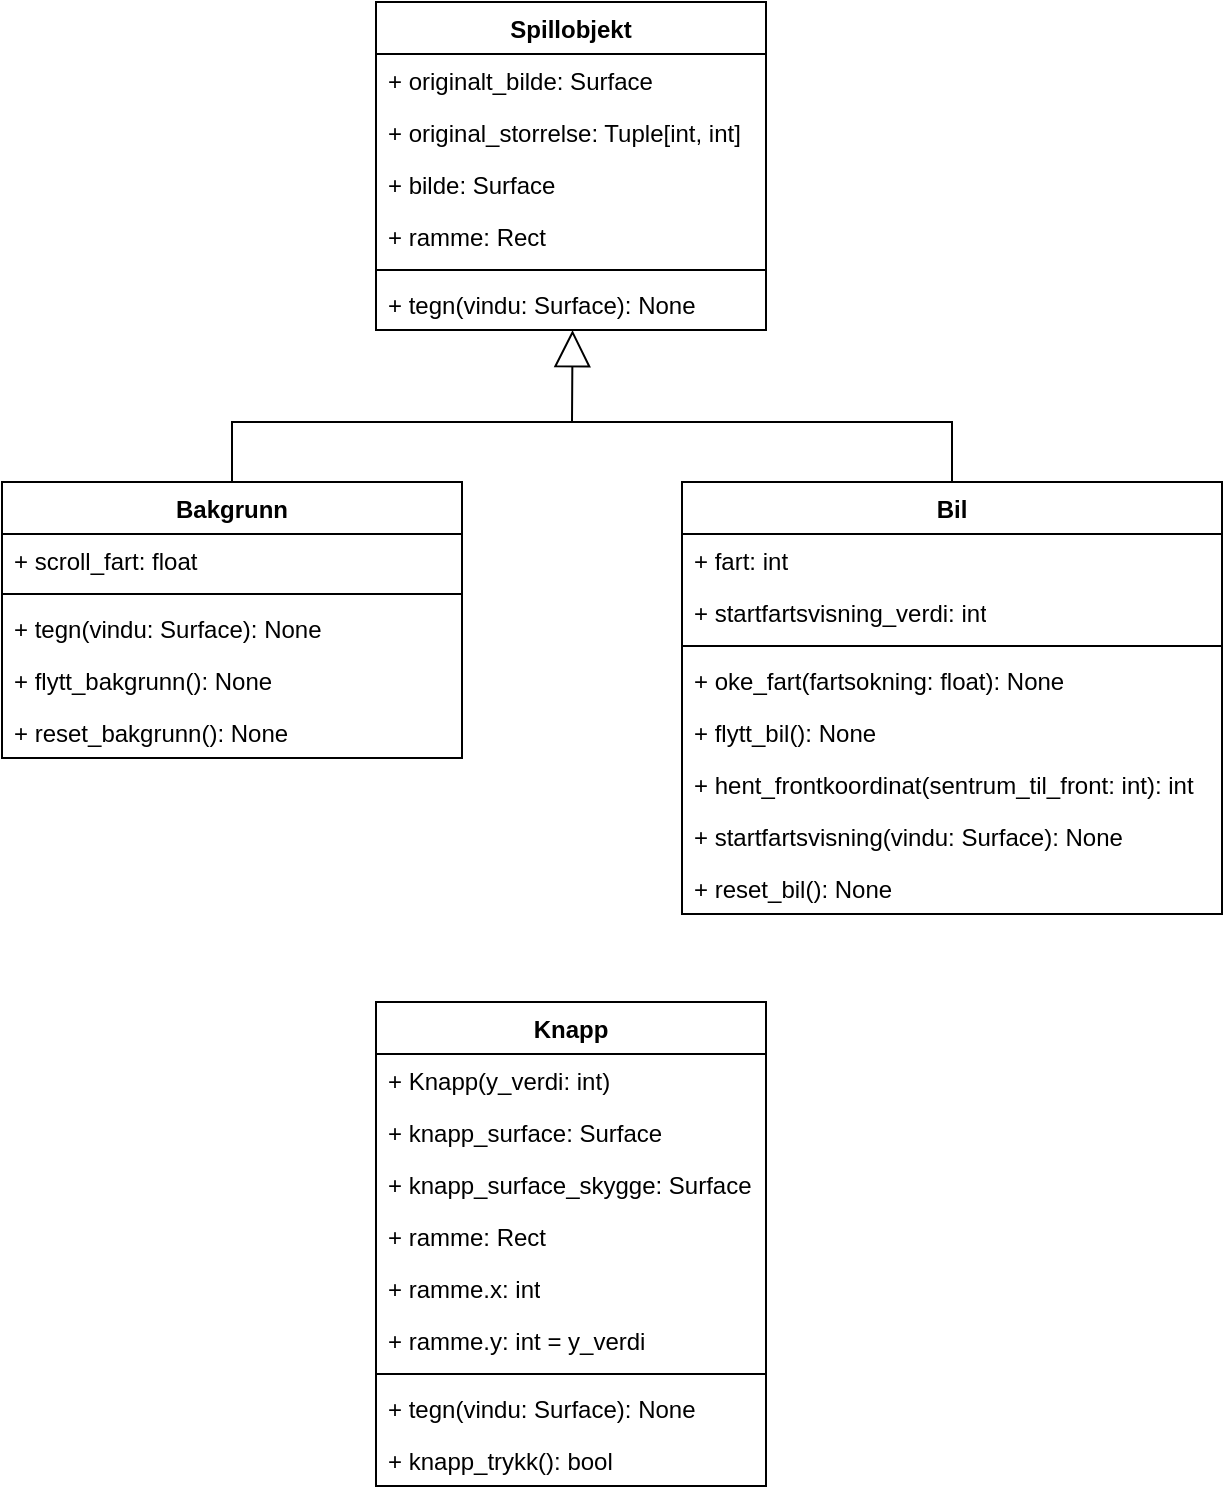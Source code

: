 <mxfile version="22.0.3" type="device">
  <diagram name="Page-1" id="7GPiZJwe4uT3VdiUCWbd">
    <mxGraphModel dx="1590" dy="1013" grid="1" gridSize="10" guides="1" tooltips="1" connect="1" arrows="1" fold="1" page="1" pageScale="1" pageWidth="827" pageHeight="1169" math="0" shadow="0">
      <root>
        <mxCell id="0" />
        <mxCell id="1" parent="0" />
        <mxCell id="Ns7K4c3rZ-V5ygdbBpmG-13" value="Bil" style="swimlane;fontStyle=1;align=center;verticalAlign=top;childLayout=stackLayout;horizontal=1;startSize=26;horizontalStack=0;resizeParent=1;resizeParentMax=0;resizeLast=0;collapsible=1;marginBottom=0;whiteSpace=wrap;html=1;" parent="1" vertex="1">
          <mxGeometry x="449" y="340" width="270" height="216" as="geometry" />
        </mxCell>
        <mxCell id="X9BS-_zaMU7vChSjBW4G-16" value="+ fart: int" style="text;strokeColor=none;fillColor=none;align=left;verticalAlign=top;spacingLeft=4;spacingRight=4;overflow=hidden;rotatable=0;points=[[0,0.5],[1,0.5]];portConstraint=eastwest;whiteSpace=wrap;html=1;" vertex="1" parent="Ns7K4c3rZ-V5ygdbBpmG-13">
          <mxGeometry y="26" width="270" height="26" as="geometry" />
        </mxCell>
        <mxCell id="X9BS-_zaMU7vChSjBW4G-15" value="+ startfartsvisning_verdi: int" style="text;strokeColor=none;fillColor=none;align=left;verticalAlign=top;spacingLeft=4;spacingRight=4;overflow=hidden;rotatable=0;points=[[0,0.5],[1,0.5]];portConstraint=eastwest;whiteSpace=wrap;html=1;" vertex="1" parent="Ns7K4c3rZ-V5ygdbBpmG-13">
          <mxGeometry y="52" width="270" height="26" as="geometry" />
        </mxCell>
        <mxCell id="Ns7K4c3rZ-V5ygdbBpmG-15" value="" style="line;strokeWidth=1;fillColor=none;align=left;verticalAlign=middle;spacingTop=-1;spacingLeft=3;spacingRight=3;rotatable=0;labelPosition=right;points=[];portConstraint=eastwest;strokeColor=inherit;" parent="Ns7K4c3rZ-V5ygdbBpmG-13" vertex="1">
          <mxGeometry y="78" width="270" height="8" as="geometry" />
        </mxCell>
        <mxCell id="Ns7K4c3rZ-V5ygdbBpmG-16" value="+ oke_fart(fartsokning: float): None" style="text;strokeColor=none;fillColor=none;align=left;verticalAlign=top;spacingLeft=4;spacingRight=4;overflow=hidden;rotatable=0;points=[[0,0.5],[1,0.5]];portConstraint=eastwest;whiteSpace=wrap;html=1;" parent="Ns7K4c3rZ-V5ygdbBpmG-13" vertex="1">
          <mxGeometry y="86" width="270" height="26" as="geometry" />
        </mxCell>
        <mxCell id="X9BS-_zaMU7vChSjBW4G-18" value="+ flytt_bil(): None" style="text;strokeColor=none;fillColor=none;align=left;verticalAlign=top;spacingLeft=4;spacingRight=4;overflow=hidden;rotatable=0;points=[[0,0.5],[1,0.5]];portConstraint=eastwest;whiteSpace=wrap;html=1;" vertex="1" parent="Ns7K4c3rZ-V5ygdbBpmG-13">
          <mxGeometry y="112" width="270" height="26" as="geometry" />
        </mxCell>
        <mxCell id="X9BS-_zaMU7vChSjBW4G-19" value="+ hent_frontkoordinat(sentrum_til_front: int): int" style="text;strokeColor=none;fillColor=none;align=left;verticalAlign=top;spacingLeft=4;spacingRight=4;overflow=hidden;rotatable=0;points=[[0,0.5],[1,0.5]];portConstraint=eastwest;whiteSpace=wrap;html=1;" vertex="1" parent="Ns7K4c3rZ-V5ygdbBpmG-13">
          <mxGeometry y="138" width="270" height="26" as="geometry" />
        </mxCell>
        <mxCell id="X9BS-_zaMU7vChSjBW4G-20" value="+ startfartsvisning(vindu: Surface): None" style="text;strokeColor=none;fillColor=none;align=left;verticalAlign=top;spacingLeft=4;spacingRight=4;overflow=hidden;rotatable=0;points=[[0,0.5],[1,0.5]];portConstraint=eastwest;whiteSpace=wrap;html=1;" vertex="1" parent="Ns7K4c3rZ-V5ygdbBpmG-13">
          <mxGeometry y="164" width="270" height="26" as="geometry" />
        </mxCell>
        <mxCell id="X9BS-_zaMU7vChSjBW4G-21" value="+ reset_bil(): None" style="text;strokeColor=none;fillColor=none;align=left;verticalAlign=top;spacingLeft=4;spacingRight=4;overflow=hidden;rotatable=0;points=[[0,0.5],[1,0.5]];portConstraint=eastwest;whiteSpace=wrap;html=1;" vertex="1" parent="Ns7K4c3rZ-V5ygdbBpmG-13">
          <mxGeometry y="190" width="270" height="26" as="geometry" />
        </mxCell>
        <mxCell id="Ns7K4c3rZ-V5ygdbBpmG-35" value="" style="endArrow=none;html=1;rounded=0;entryX=0.5;entryY=0;entryDx=0;entryDy=0;" parent="1" target="Ns7K4c3rZ-V5ygdbBpmG-13" edge="1">
          <mxGeometry width="50" height="50" relative="1" as="geometry">
            <mxPoint x="389" y="310" as="sourcePoint" />
            <mxPoint x="549" y="330" as="targetPoint" />
            <Array as="points">
              <mxPoint x="584" y="310" />
            </Array>
          </mxGeometry>
        </mxCell>
        <mxCell id="Ns7K4c3rZ-V5ygdbBpmG-39" value="Spillobjekt" style="swimlane;fontStyle=1;align=center;verticalAlign=top;childLayout=stackLayout;horizontal=1;startSize=26;horizontalStack=0;resizeParent=1;resizeParentMax=0;resizeLast=0;collapsible=1;marginBottom=0;whiteSpace=wrap;html=1;" parent="1" vertex="1">
          <mxGeometry x="296" y="100" width="195" height="164" as="geometry" />
        </mxCell>
        <mxCell id="Ns7K4c3rZ-V5ygdbBpmG-40" value="+ originalt_bilde: Surface" style="text;strokeColor=none;fillColor=none;align=left;verticalAlign=top;spacingLeft=4;spacingRight=4;overflow=hidden;rotatable=0;points=[[0,0.5],[1,0.5]];portConstraint=eastwest;whiteSpace=wrap;html=1;" parent="Ns7K4c3rZ-V5ygdbBpmG-39" vertex="1">
          <mxGeometry y="26" width="195" height="26" as="geometry" />
        </mxCell>
        <mxCell id="Ns7K4c3rZ-V5ygdbBpmG-43" value="+ original_storrelse: Tuple[int, int]&lt;br&gt;&lt;br&gt;" style="text;strokeColor=none;fillColor=none;align=left;verticalAlign=top;spacingLeft=4;spacingRight=4;overflow=hidden;rotatable=0;points=[[0,0.5],[1,0.5]];portConstraint=eastwest;whiteSpace=wrap;html=1;" parent="Ns7K4c3rZ-V5ygdbBpmG-39" vertex="1">
          <mxGeometry y="52" width="195" height="26" as="geometry" />
        </mxCell>
        <mxCell id="X9BS-_zaMU7vChSjBW4G-1" value="+ bilde: Surface" style="text;strokeColor=none;fillColor=none;align=left;verticalAlign=top;spacingLeft=4;spacingRight=4;overflow=hidden;rotatable=0;points=[[0,0.5],[1,0.5]];portConstraint=eastwest;whiteSpace=wrap;html=1;" vertex="1" parent="Ns7K4c3rZ-V5ygdbBpmG-39">
          <mxGeometry y="78" width="195" height="26" as="geometry" />
        </mxCell>
        <mxCell id="X9BS-_zaMU7vChSjBW4G-2" value="+ ramme: Rect" style="text;strokeColor=none;fillColor=none;align=left;verticalAlign=top;spacingLeft=4;spacingRight=4;overflow=hidden;rotatable=0;points=[[0,0.5],[1,0.5]];portConstraint=eastwest;whiteSpace=wrap;html=1;" vertex="1" parent="Ns7K4c3rZ-V5ygdbBpmG-39">
          <mxGeometry y="104" width="195" height="26" as="geometry" />
        </mxCell>
        <mxCell id="Ns7K4c3rZ-V5ygdbBpmG-41" value="" style="line;strokeWidth=1;fillColor=none;align=left;verticalAlign=middle;spacingTop=-1;spacingLeft=3;spacingRight=3;rotatable=0;labelPosition=right;points=[];portConstraint=eastwest;strokeColor=inherit;" parent="Ns7K4c3rZ-V5ygdbBpmG-39" vertex="1">
          <mxGeometry y="130" width="195" height="8" as="geometry" />
        </mxCell>
        <mxCell id="Ns7K4c3rZ-V5ygdbBpmG-42" value="+ tegn(vindu: Surface): None" style="text;strokeColor=none;fillColor=none;align=left;verticalAlign=top;spacingLeft=4;spacingRight=4;overflow=hidden;rotatable=0;points=[[0,0.5],[1,0.5]];portConstraint=eastwest;whiteSpace=wrap;html=1;" parent="Ns7K4c3rZ-V5ygdbBpmG-39" vertex="1">
          <mxGeometry y="138" width="195" height="26" as="geometry" />
        </mxCell>
        <mxCell id="X9BS-_zaMU7vChSjBW4G-3" value="" style="endArrow=block;endSize=16;endFill=0;html=1;rounded=0;entryX=0.504;entryY=1.002;entryDx=0;entryDy=0;entryPerimeter=0;exitX=0.5;exitY=0;exitDx=0;exitDy=0;" edge="1" parent="1" source="X9BS-_zaMU7vChSjBW4G-5" target="Ns7K4c3rZ-V5ygdbBpmG-42">
          <mxGeometry x="0.2" y="-27" width="160" relative="1" as="geometry">
            <mxPoint x="249" y="320" as="sourcePoint" />
            <mxPoint x="389" y="280" as="targetPoint" />
            <Array as="points">
              <mxPoint x="224" y="310" />
              <mxPoint x="394" y="310" />
            </Array>
            <mxPoint as="offset" />
          </mxGeometry>
        </mxCell>
        <mxCell id="X9BS-_zaMU7vChSjBW4G-5" value="Bakgrunn" style="swimlane;fontStyle=1;align=center;verticalAlign=top;childLayout=stackLayout;horizontal=1;startSize=26;horizontalStack=0;resizeParent=1;resizeParentMax=0;resizeLast=0;collapsible=1;marginBottom=0;whiteSpace=wrap;html=1;" vertex="1" parent="1">
          <mxGeometry x="109" y="340" width="230" height="138" as="geometry" />
        </mxCell>
        <mxCell id="X9BS-_zaMU7vChSjBW4G-6" value="+ scroll_fart: float" style="text;strokeColor=none;fillColor=none;align=left;verticalAlign=top;spacingLeft=4;spacingRight=4;overflow=hidden;rotatable=0;points=[[0,0.5],[1,0.5]];portConstraint=eastwest;whiteSpace=wrap;html=1;" vertex="1" parent="X9BS-_zaMU7vChSjBW4G-5">
          <mxGeometry y="26" width="230" height="26" as="geometry" />
        </mxCell>
        <mxCell id="X9BS-_zaMU7vChSjBW4G-7" value="" style="line;strokeWidth=1;fillColor=none;align=left;verticalAlign=middle;spacingTop=-1;spacingLeft=3;spacingRight=3;rotatable=0;labelPosition=right;points=[];portConstraint=eastwest;strokeColor=inherit;" vertex="1" parent="X9BS-_zaMU7vChSjBW4G-5">
          <mxGeometry y="52" width="230" height="8" as="geometry" />
        </mxCell>
        <mxCell id="X9BS-_zaMU7vChSjBW4G-8" value="+ tegn(vindu: Surface): None" style="text;strokeColor=none;fillColor=none;align=left;verticalAlign=top;spacingLeft=4;spacingRight=4;overflow=hidden;rotatable=0;points=[[0,0.5],[1,0.5]];portConstraint=eastwest;whiteSpace=wrap;html=1;" vertex="1" parent="X9BS-_zaMU7vChSjBW4G-5">
          <mxGeometry y="60" width="230" height="26" as="geometry" />
        </mxCell>
        <mxCell id="X9BS-_zaMU7vChSjBW4G-12" value="+ flytt_bakgrunn(): None" style="text;strokeColor=none;fillColor=none;align=left;verticalAlign=top;spacingLeft=4;spacingRight=4;overflow=hidden;rotatable=0;points=[[0,0.5],[1,0.5]];portConstraint=eastwest;whiteSpace=wrap;html=1;" vertex="1" parent="X9BS-_zaMU7vChSjBW4G-5">
          <mxGeometry y="86" width="230" height="26" as="geometry" />
        </mxCell>
        <mxCell id="X9BS-_zaMU7vChSjBW4G-13" value="+ reset_bakgrunn(): None" style="text;strokeColor=none;fillColor=none;align=left;verticalAlign=top;spacingLeft=4;spacingRight=4;overflow=hidden;rotatable=0;points=[[0,0.5],[1,0.5]];portConstraint=eastwest;whiteSpace=wrap;html=1;" vertex="1" parent="X9BS-_zaMU7vChSjBW4G-5">
          <mxGeometry y="112" width="230" height="26" as="geometry" />
        </mxCell>
        <mxCell id="X9BS-_zaMU7vChSjBW4G-36" value="Knapp" style="swimlane;fontStyle=1;align=center;verticalAlign=top;childLayout=stackLayout;horizontal=1;startSize=26;horizontalStack=0;resizeParent=1;resizeParentMax=0;resizeLast=0;collapsible=1;marginBottom=0;whiteSpace=wrap;html=1;" vertex="1" parent="1">
          <mxGeometry x="296" y="600" width="195" height="242" as="geometry" />
        </mxCell>
        <mxCell id="X9BS-_zaMU7vChSjBW4G-37" value="+ Knapp(y_verdi: int)" style="text;strokeColor=none;fillColor=none;align=left;verticalAlign=top;spacingLeft=4;spacingRight=4;overflow=hidden;rotatable=0;points=[[0,0.5],[1,0.5]];portConstraint=eastwest;whiteSpace=wrap;html=1;" vertex="1" parent="X9BS-_zaMU7vChSjBW4G-36">
          <mxGeometry y="26" width="195" height="26" as="geometry" />
        </mxCell>
        <mxCell id="X9BS-_zaMU7vChSjBW4G-44" value="+ knapp_surface: Surface" style="text;strokeColor=none;fillColor=none;align=left;verticalAlign=top;spacingLeft=4;spacingRight=4;overflow=hidden;rotatable=0;points=[[0,0.5],[1,0.5]];portConstraint=eastwest;whiteSpace=wrap;html=1;" vertex="1" parent="X9BS-_zaMU7vChSjBW4G-36">
          <mxGeometry y="52" width="195" height="26" as="geometry" />
        </mxCell>
        <mxCell id="X9BS-_zaMU7vChSjBW4G-38" value="+ knapp_surface_skygge: Surface" style="text;strokeColor=none;fillColor=none;align=left;verticalAlign=top;spacingLeft=4;spacingRight=4;overflow=hidden;rotatable=0;points=[[0,0.5],[1,0.5]];portConstraint=eastwest;whiteSpace=wrap;html=1;" vertex="1" parent="X9BS-_zaMU7vChSjBW4G-36">
          <mxGeometry y="78" width="195" height="26" as="geometry" />
        </mxCell>
        <mxCell id="X9BS-_zaMU7vChSjBW4G-39" value="+ ramme: Rect" style="text;strokeColor=none;fillColor=none;align=left;verticalAlign=top;spacingLeft=4;spacingRight=4;overflow=hidden;rotatable=0;points=[[0,0.5],[1,0.5]];portConstraint=eastwest;whiteSpace=wrap;html=1;" vertex="1" parent="X9BS-_zaMU7vChSjBW4G-36">
          <mxGeometry y="104" width="195" height="26" as="geometry" />
        </mxCell>
        <mxCell id="X9BS-_zaMU7vChSjBW4G-40" value="+ ramme.x: int" style="text;strokeColor=none;fillColor=none;align=left;verticalAlign=top;spacingLeft=4;spacingRight=4;overflow=hidden;rotatable=0;points=[[0,0.5],[1,0.5]];portConstraint=eastwest;whiteSpace=wrap;html=1;" vertex="1" parent="X9BS-_zaMU7vChSjBW4G-36">
          <mxGeometry y="130" width="195" height="26" as="geometry" />
        </mxCell>
        <mxCell id="X9BS-_zaMU7vChSjBW4G-43" value="+ ramme.y: int = y_verdi" style="text;strokeColor=none;fillColor=none;align=left;verticalAlign=top;spacingLeft=4;spacingRight=4;overflow=hidden;rotatable=0;points=[[0,0.5],[1,0.5]];portConstraint=eastwest;whiteSpace=wrap;html=1;" vertex="1" parent="X9BS-_zaMU7vChSjBW4G-36">
          <mxGeometry y="156" width="195" height="26" as="geometry" />
        </mxCell>
        <mxCell id="X9BS-_zaMU7vChSjBW4G-41" value="" style="line;strokeWidth=1;fillColor=none;align=left;verticalAlign=middle;spacingTop=-1;spacingLeft=3;spacingRight=3;rotatable=0;labelPosition=right;points=[];portConstraint=eastwest;strokeColor=inherit;" vertex="1" parent="X9BS-_zaMU7vChSjBW4G-36">
          <mxGeometry y="182" width="195" height="8" as="geometry" />
        </mxCell>
        <mxCell id="X9BS-_zaMU7vChSjBW4G-42" value="+ tegn(vindu: Surface): None" style="text;strokeColor=none;fillColor=none;align=left;verticalAlign=top;spacingLeft=4;spacingRight=4;overflow=hidden;rotatable=0;points=[[0,0.5],[1,0.5]];portConstraint=eastwest;whiteSpace=wrap;html=1;" vertex="1" parent="X9BS-_zaMU7vChSjBW4G-36">
          <mxGeometry y="190" width="195" height="26" as="geometry" />
        </mxCell>
        <mxCell id="X9BS-_zaMU7vChSjBW4G-45" value="+ knapp_trykk(): bool" style="text;strokeColor=none;fillColor=none;align=left;verticalAlign=top;spacingLeft=4;spacingRight=4;overflow=hidden;rotatable=0;points=[[0,0.5],[1,0.5]];portConstraint=eastwest;whiteSpace=wrap;html=1;" vertex="1" parent="X9BS-_zaMU7vChSjBW4G-36">
          <mxGeometry y="216" width="195" height="26" as="geometry" />
        </mxCell>
      </root>
    </mxGraphModel>
  </diagram>
</mxfile>
